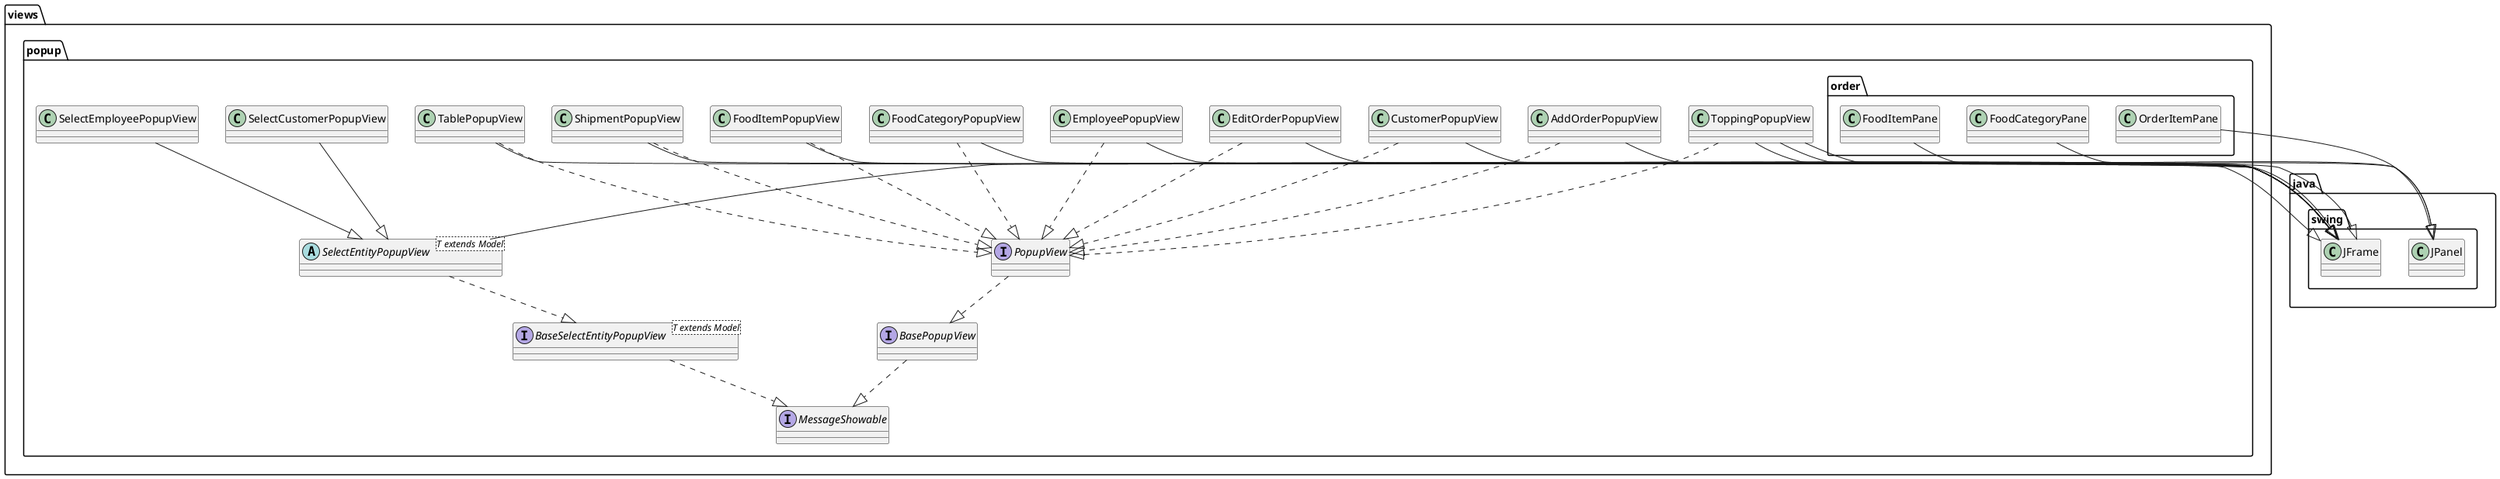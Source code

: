 @startuml
class views.popup.AddOrderPopupView {
}

class views.popup.CustomerPopupView {

}

class views.popup.EditOrderPopupView {

}

class views.popup.EmployeePopupView {

}

class views.popup.FoodCategoryPopupView {
}

class views.popup.FoodItemPopupView {
}

class views.popup.SelectCustomerPopupView {

}

class views.popup.SelectEmployeePopupView {

}

class views.popup.ShipmentPopupView {

}

class views.popup.TablePopupView {

}

class views.popup.ToppingPopupView {
}

class views.popup.order.FoodCategoryPane {
}

class views.popup.order.FoodItemPane {

}

class views.popup.order.OrderItemPane {

}
abstract class views.popup.SelectEntityPopupView<T extends Model> {

}

interface views.popup.BasePopupView {

}

interface views.popup.BaseSelectEntityPopupView<T extends Model> {

}

interface views.popup.MessageShowable {

}

interface views.popup.PopupView {

}
views.popup.AddOrderPopupView --|> java.swing.JFrame
views.popup.CustomerPopupView --|> java.swing.JFrame
views.popup.EditOrderPopupView --|> java.swing.JFrame
views.popup.EmployeePopupView --|> java.swing.JFrame
views.popup.FoodCategoryPopupView --|> java.swing.JFrame
views.popup.FoodItemPopupView --|> java.swing.JFrame
views.popup.ShipmentPopupView --|> java.swing.JFrame
views.popup.TablePopupView --|> java.swing.JFrame
views.popup.ToppingPopupView --|> java.swing.JFrame
views.popup.order.FoodCategoryPane --|> java.swing.JPanel
views.popup.order.FoodItemPane --|> java.swing.JPanel
views.popup.order.OrderItemPane --|> java.swing.JPanel
views.popup.SelectEntityPopupView --|> java.swing.JFrame
views.popup.ToppingPopupView --|> java.swing.JFrame
views.popup.ToppingPopupView --|> java.swing.JFrame

views.popup.PopupView ..|> views.popup.BasePopupView
views.popup.BasePopupView ..|> views.popup.MessageShowable
views.popup.SelectEntityPopupView ..|> views.popup.BaseSelectEntityPopupView
views.popup.AddOrderPopupView ..|> views.popup.PopupView
views.popup.CustomerPopupView ..|> views.popup.PopupView
views.popup.EditOrderPopupView ..|> views.popup.PopupView
views.popup.EmployeePopupView ..|> views.popup.PopupView
views.popup.FoodCategoryPopupView ..|> views.popup.PopupView
views.popup.FoodItemPopupView ..|> views.popup.PopupView
views.popup.TablePopupView ..|> views.popup.PopupView
views.popup.ToppingPopupView ..|> views.popup.PopupView
views.popup.SelectCustomerPopupView --|> views.popup.SelectEntityPopupView
views.popup.SelectEmployeePopupView --|> views.popup.SelectEntityPopupView
views.popup.ShipmentPopupView ..|> views.popup.PopupView
views.popup.BaseSelectEntityPopupView ..|> views.popup.MessageShowable

@enduml